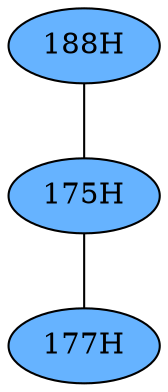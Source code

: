 // The Round Table
graph {
	"188H" [fillcolor="#66B3FF" style=radial]
	"175H" [fillcolor="#66B3FF" style=radial]
	"188H" -- "175H" [penwidth=1]
	"175H" [fillcolor="#66B3FF" style=radial]
	"177H" [fillcolor="#66B3FF" style=radial]
	"175H" -- "177H" [penwidth=1]
}
